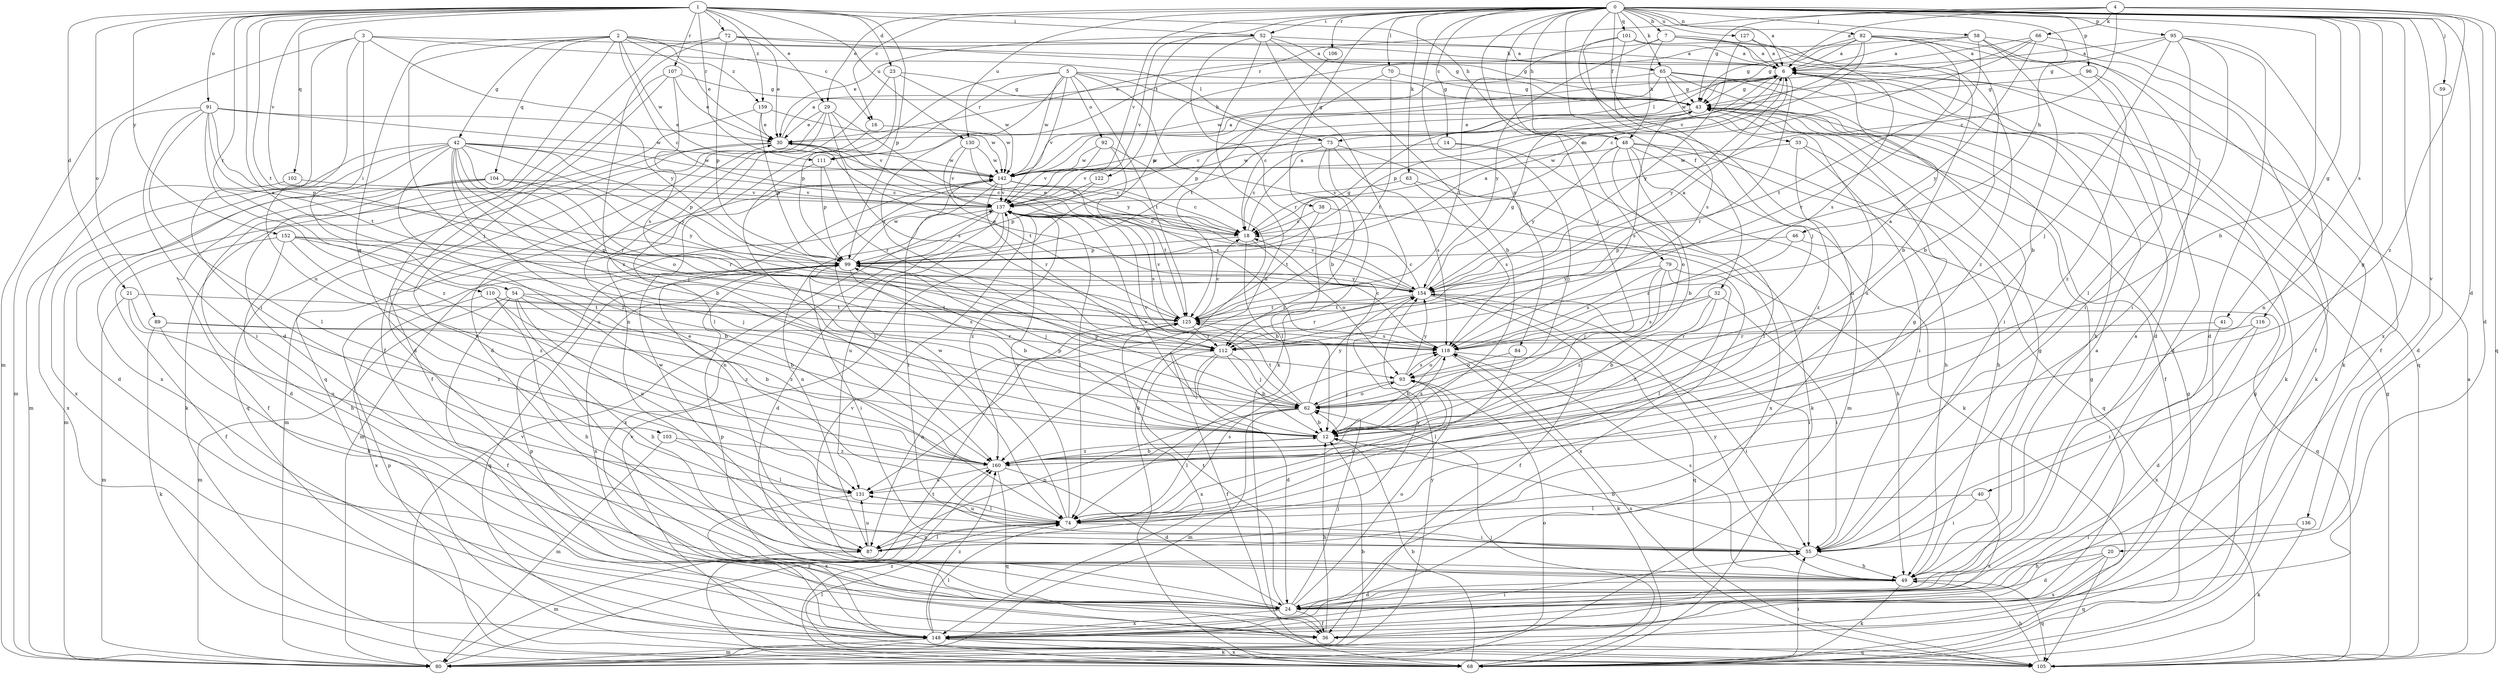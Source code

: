 strict digraph  {
0;
1;
2;
3;
4;
5;
6;
7;
12;
14;
16;
18;
20;
21;
23;
24;
29;
30;
32;
33;
36;
38;
40;
41;
42;
43;
46;
48;
49;
52;
54;
55;
58;
59;
62;
63;
65;
66;
68;
70;
72;
73;
74;
79;
80;
82;
84;
87;
89;
91;
92;
93;
95;
96;
99;
101;
102;
103;
104;
105;
106;
107;
110;
111;
112;
116;
118;
122;
125;
127;
130;
131;
136;
137;
142;
148;
152;
154;
159;
160;
0 -> 6  [label=a];
0 -> 7  [label=b];
0 -> 12  [label=b];
0 -> 14  [label=c];
0 -> 16  [label=c];
0 -> 20  [label=d];
0 -> 29  [label=e];
0 -> 32  [label=f];
0 -> 33  [label=f];
0 -> 38  [label=g];
0 -> 40  [label=g];
0 -> 41  [label=g];
0 -> 46  [label=h];
0 -> 48  [label=h];
0 -> 52  [label=i];
0 -> 58  [label=j];
0 -> 59  [label=j];
0 -> 62  [label=j];
0 -> 63  [label=k];
0 -> 65  [label=k];
0 -> 70  [label=l];
0 -> 79  [label=m];
0 -> 82  [label=n];
0 -> 84  [label=n];
0 -> 87  [label=n];
0 -> 95  [label=p];
0 -> 96  [label=p];
0 -> 101  [label=q];
0 -> 106  [label=r];
0 -> 116  [label=s];
0 -> 122  [label=t];
0 -> 127  [label=u];
0 -> 130  [label=u];
0 -> 136  [label=v];
0 -> 137  [label=v];
0 -> 148  [label=x];
1 -> 21  [label=d];
1 -> 23  [label=d];
1 -> 29  [label=e];
1 -> 48  [label=h];
1 -> 52  [label=i];
1 -> 72  [label=l];
1 -> 89  [label=o];
1 -> 91  [label=o];
1 -> 99  [label=p];
1 -> 102  [label=q];
1 -> 107  [label=r];
1 -> 110  [label=r];
1 -> 111  [label=r];
1 -> 118  [label=s];
1 -> 125  [label=t];
1 -> 130  [label=u];
1 -> 137  [label=v];
1 -> 152  [label=y];
1 -> 159  [label=z];
2 -> 16  [label=c];
2 -> 18  [label=c];
2 -> 24  [label=d];
2 -> 30  [label=e];
2 -> 42  [label=g];
2 -> 62  [label=j];
2 -> 65  [label=k];
2 -> 103  [label=q];
2 -> 104  [label=q];
2 -> 142  [label=w];
2 -> 159  [label=z];
3 -> 6  [label=a];
3 -> 54  [label=i];
3 -> 55  [label=i];
3 -> 73  [label=l];
3 -> 80  [label=m];
3 -> 131  [label=u];
3 -> 154  [label=y];
4 -> 6  [label=a];
4 -> 18  [label=c];
4 -> 24  [label=d];
4 -> 43  [label=g];
4 -> 66  [label=k];
4 -> 105  [label=q];
4 -> 111  [label=r];
4 -> 160  [label=z];
5 -> 12  [label=b];
5 -> 43  [label=g];
5 -> 48  [label=h];
5 -> 87  [label=n];
5 -> 92  [label=o];
5 -> 111  [label=r];
5 -> 112  [label=r];
5 -> 125  [label=t];
5 -> 137  [label=v];
5 -> 142  [label=w];
6 -> 43  [label=g];
6 -> 68  [label=k];
6 -> 73  [label=l];
6 -> 99  [label=p];
6 -> 112  [label=r];
6 -> 154  [label=y];
7 -> 6  [label=a];
7 -> 12  [label=b];
7 -> 48  [label=h];
7 -> 99  [label=p];
7 -> 154  [label=y];
7 -> 160  [label=z];
12 -> 99  [label=p];
12 -> 118  [label=s];
12 -> 137  [label=v];
12 -> 160  [label=z];
14 -> 62  [label=j];
14 -> 74  [label=l];
14 -> 142  [label=w];
16 -> 74  [label=l];
16 -> 142  [label=w];
18 -> 6  [label=a];
18 -> 12  [label=b];
18 -> 30  [label=e];
18 -> 93  [label=o];
18 -> 99  [label=p];
20 -> 24  [label=d];
20 -> 49  [label=h];
20 -> 105  [label=q];
20 -> 148  [label=x];
21 -> 80  [label=m];
21 -> 125  [label=t];
21 -> 131  [label=u];
21 -> 160  [label=z];
23 -> 24  [label=d];
23 -> 43  [label=g];
23 -> 99  [label=p];
23 -> 142  [label=w];
24 -> 6  [label=a];
24 -> 36  [label=f];
24 -> 62  [label=j];
24 -> 93  [label=o];
24 -> 99  [label=p];
24 -> 125  [label=t];
24 -> 137  [label=v];
24 -> 148  [label=x];
29 -> 30  [label=e];
29 -> 36  [label=f];
29 -> 87  [label=n];
29 -> 118  [label=s];
29 -> 137  [label=v];
29 -> 154  [label=y];
30 -> 6  [label=a];
30 -> 18  [label=c];
30 -> 68  [label=k];
30 -> 105  [label=q];
30 -> 142  [label=w];
32 -> 12  [label=b];
32 -> 55  [label=i];
32 -> 118  [label=s];
32 -> 125  [label=t];
32 -> 160  [label=z];
33 -> 49  [label=h];
33 -> 55  [label=i];
33 -> 142  [label=w];
33 -> 160  [label=z];
36 -> 12  [label=b];
36 -> 43  [label=g];
38 -> 18  [label=c];
38 -> 49  [label=h];
38 -> 125  [label=t];
40 -> 55  [label=i];
40 -> 74  [label=l];
40 -> 148  [label=x];
41 -> 24  [label=d];
41 -> 112  [label=r];
42 -> 12  [label=b];
42 -> 18  [label=c];
42 -> 24  [label=d];
42 -> 62  [label=j];
42 -> 80  [label=m];
42 -> 93  [label=o];
42 -> 99  [label=p];
42 -> 112  [label=r];
42 -> 131  [label=u];
42 -> 142  [label=w];
42 -> 148  [label=x];
42 -> 154  [label=y];
42 -> 160  [label=z];
43 -> 30  [label=e];
43 -> 36  [label=f];
43 -> 118  [label=s];
43 -> 137  [label=v];
46 -> 99  [label=p];
46 -> 105  [label=q];
46 -> 112  [label=r];
48 -> 12  [label=b];
48 -> 49  [label=h];
48 -> 68  [label=k];
48 -> 80  [label=m];
48 -> 93  [label=o];
48 -> 105  [label=q];
48 -> 142  [label=w];
48 -> 154  [label=y];
49 -> 6  [label=a];
49 -> 24  [label=d];
49 -> 43  [label=g];
49 -> 68  [label=k];
49 -> 105  [label=q];
49 -> 118  [label=s];
49 -> 154  [label=y];
52 -> 6  [label=a];
52 -> 12  [label=b];
52 -> 30  [label=e];
52 -> 43  [label=g];
52 -> 68  [label=k];
52 -> 112  [label=r];
52 -> 131  [label=u];
52 -> 137  [label=v];
54 -> 12  [label=b];
54 -> 36  [label=f];
54 -> 49  [label=h];
54 -> 80  [label=m];
54 -> 125  [label=t];
54 -> 131  [label=u];
54 -> 160  [label=z];
55 -> 12  [label=b];
55 -> 49  [label=h];
58 -> 6  [label=a];
58 -> 12  [label=b];
58 -> 24  [label=d];
58 -> 36  [label=f];
58 -> 43  [label=g];
58 -> 125  [label=t];
59 -> 24  [label=d];
62 -> 12  [label=b];
62 -> 74  [label=l];
62 -> 80  [label=m];
62 -> 87  [label=n];
62 -> 93  [label=o];
62 -> 99  [label=p];
62 -> 125  [label=t];
62 -> 137  [label=v];
62 -> 154  [label=y];
63 -> 118  [label=s];
63 -> 137  [label=v];
63 -> 148  [label=x];
65 -> 43  [label=g];
65 -> 49  [label=h];
65 -> 55  [label=i];
65 -> 68  [label=k];
65 -> 99  [label=p];
65 -> 131  [label=u];
65 -> 142  [label=w];
66 -> 6  [label=a];
66 -> 18  [label=c];
66 -> 87  [label=n];
66 -> 142  [label=w];
66 -> 154  [label=y];
68 -> 12  [label=b];
68 -> 43  [label=g];
68 -> 55  [label=i];
68 -> 62  [label=j];
68 -> 74  [label=l];
68 -> 99  [label=p];
68 -> 125  [label=t];
68 -> 148  [label=x];
68 -> 160  [label=z];
70 -> 18  [label=c];
70 -> 43  [label=g];
70 -> 125  [label=t];
72 -> 6  [label=a];
72 -> 30  [label=e];
72 -> 36  [label=f];
72 -> 43  [label=g];
72 -> 99  [label=p];
72 -> 160  [label=z];
73 -> 18  [label=c];
73 -> 68  [label=k];
73 -> 74  [label=l];
73 -> 118  [label=s];
73 -> 137  [label=v];
73 -> 142  [label=w];
73 -> 160  [label=z];
74 -> 30  [label=e];
74 -> 43  [label=g];
74 -> 55  [label=i];
74 -> 87  [label=n];
74 -> 93  [label=o];
74 -> 118  [label=s];
74 -> 131  [label=u];
74 -> 137  [label=v];
74 -> 142  [label=w];
79 -> 62  [label=j];
79 -> 74  [label=l];
79 -> 118  [label=s];
79 -> 148  [label=x];
79 -> 154  [label=y];
79 -> 160  [label=z];
80 -> 12  [label=b];
80 -> 43  [label=g];
80 -> 93  [label=o];
80 -> 137  [label=v];
80 -> 154  [label=y];
80 -> 160  [label=z];
82 -> 6  [label=a];
82 -> 12  [label=b];
82 -> 18  [label=c];
82 -> 30  [label=e];
82 -> 43  [label=g];
82 -> 55  [label=i];
82 -> 68  [label=k];
82 -> 112  [label=r];
82 -> 137  [label=v];
84 -> 74  [label=l];
84 -> 93  [label=o];
87 -> 74  [label=l];
87 -> 80  [label=m];
87 -> 131  [label=u];
87 -> 142  [label=w];
87 -> 154  [label=y];
89 -> 12  [label=b];
89 -> 49  [label=h];
89 -> 68  [label=k];
89 -> 112  [label=r];
91 -> 30  [label=e];
91 -> 55  [label=i];
91 -> 74  [label=l];
91 -> 80  [label=m];
91 -> 99  [label=p];
91 -> 125  [label=t];
91 -> 142  [label=w];
91 -> 160  [label=z];
92 -> 68  [label=k];
92 -> 118  [label=s];
92 -> 137  [label=v];
92 -> 142  [label=w];
93 -> 62  [label=j];
93 -> 118  [label=s];
93 -> 154  [label=y];
95 -> 6  [label=a];
95 -> 24  [label=d];
95 -> 36  [label=f];
95 -> 43  [label=g];
95 -> 55  [label=i];
95 -> 62  [label=j];
95 -> 74  [label=l];
96 -> 24  [label=d];
96 -> 43  [label=g];
96 -> 160  [label=z];
99 -> 6  [label=a];
99 -> 12  [label=b];
99 -> 43  [label=g];
99 -> 55  [label=i];
99 -> 62  [label=j];
99 -> 105  [label=q];
99 -> 142  [label=w];
99 -> 148  [label=x];
99 -> 154  [label=y];
101 -> 6  [label=a];
101 -> 62  [label=j];
101 -> 105  [label=q];
101 -> 118  [label=s];
101 -> 125  [label=t];
102 -> 137  [label=v];
102 -> 148  [label=x];
103 -> 74  [label=l];
103 -> 80  [label=m];
103 -> 160  [label=z];
104 -> 24  [label=d];
104 -> 36  [label=f];
104 -> 80  [label=m];
104 -> 112  [label=r];
104 -> 137  [label=v];
104 -> 154  [label=y];
105 -> 6  [label=a];
105 -> 43  [label=g];
105 -> 49  [label=h];
105 -> 118  [label=s];
105 -> 137  [label=v];
106 -> 125  [label=t];
107 -> 24  [label=d];
107 -> 30  [label=e];
107 -> 43  [label=g];
107 -> 105  [label=q];
107 -> 118  [label=s];
110 -> 49  [label=h];
110 -> 118  [label=s];
110 -> 125  [label=t];
110 -> 148  [label=x];
110 -> 160  [label=z];
111 -> 74  [label=l];
111 -> 99  [label=p];
111 -> 112  [label=r];
112 -> 12  [label=b];
112 -> 24  [label=d];
112 -> 36  [label=f];
112 -> 62  [label=j];
112 -> 148  [label=x];
116 -> 55  [label=i];
116 -> 112  [label=r];
116 -> 148  [label=x];
118 -> 6  [label=a];
118 -> 12  [label=b];
118 -> 18  [label=c];
118 -> 55  [label=i];
118 -> 68  [label=k];
118 -> 93  [label=o];
122 -> 99  [label=p];
122 -> 137  [label=v];
125 -> 18  [label=c];
125 -> 87  [label=n];
125 -> 112  [label=r];
125 -> 118  [label=s];
125 -> 137  [label=v];
127 -> 6  [label=a];
127 -> 118  [label=s];
127 -> 154  [label=y];
130 -> 18  [label=c];
130 -> 125  [label=t];
130 -> 137  [label=v];
130 -> 142  [label=w];
131 -> 74  [label=l];
131 -> 148  [label=x];
136 -> 55  [label=i];
136 -> 68  [label=k];
137 -> 18  [label=c];
137 -> 24  [label=d];
137 -> 74  [label=l];
137 -> 80  [label=m];
137 -> 87  [label=n];
137 -> 118  [label=s];
137 -> 131  [label=u];
137 -> 148  [label=x];
137 -> 160  [label=z];
142 -> 6  [label=a];
142 -> 18  [label=c];
142 -> 55  [label=i];
142 -> 80  [label=m];
142 -> 87  [label=n];
142 -> 112  [label=r];
142 -> 125  [label=t];
142 -> 137  [label=v];
148 -> 55  [label=i];
148 -> 68  [label=k];
148 -> 74  [label=l];
148 -> 80  [label=m];
148 -> 99  [label=p];
148 -> 105  [label=q];
148 -> 160  [label=z];
152 -> 12  [label=b];
152 -> 36  [label=f];
152 -> 49  [label=h];
152 -> 62  [label=j];
152 -> 99  [label=p];
152 -> 160  [label=z];
154 -> 6  [label=a];
154 -> 18  [label=c];
154 -> 30  [label=e];
154 -> 36  [label=f];
154 -> 43  [label=g];
154 -> 55  [label=i];
154 -> 105  [label=q];
154 -> 112  [label=r];
154 -> 125  [label=t];
154 -> 137  [label=v];
159 -> 30  [label=e];
159 -> 99  [label=p];
159 -> 142  [label=w];
159 -> 148  [label=x];
160 -> 12  [label=b];
160 -> 24  [label=d];
160 -> 105  [label=q];
160 -> 131  [label=u];
}

